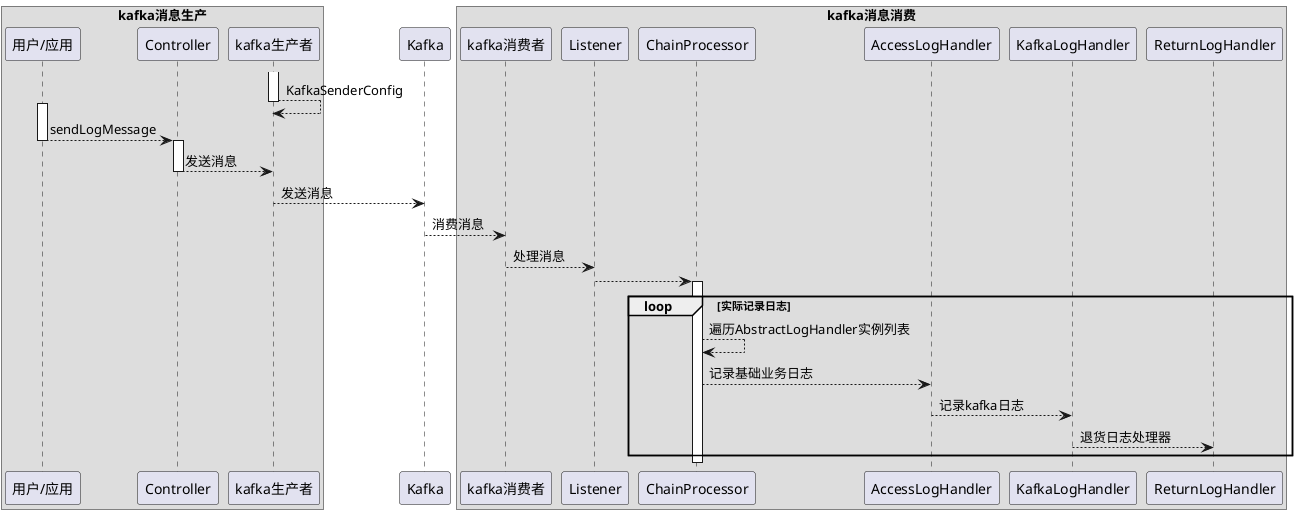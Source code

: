 @startuml
box kafka消息生产

participant "用户/应用" as UserOrSystem
participant Controller as KafkaMessageSendController
participant "kafka生产者" as Producer

activate Producer
Producer --> Producer: KafkaSenderConfig
deactivate Producer


activate UserOrSystem
UserOrSystem --> KafkaMessageSendController: sendLogMessage
deactivate UserOrSystem


activate KafkaMessageSendController
KafkaMessageSendController --> Producer: 发送消息
deactivate KafkaMessageSendController

end box


participant "Kafka" as Kafka

Producer --> Kafka: 发送消息


box kafka消息消费
participant "kafka消费者" as Consumer
participant Listener as KafkaLogMessageListener

Kafka --> Consumer: 消费消息
Consumer --> KafkaLogMessageListener: 处理消息

participant ChainProcessor as LogHandlerChainProcessor

KafkaLogMessageListener --> LogHandlerChainProcessor:

activate LogHandlerChainProcessor

loop 实际记录日志
LogHandlerChainProcessor --> LogHandlerChainProcessor: 遍历AbstractLogHandler实例列表
LogHandlerChainProcessor --> AccessLogHandler: 记录基础业务日志
AccessLogHandler --> KafkaLogHandler: 记录kafka日志
KafkaLogHandler --> ReturnLogHandler: 退货日志处理器
end loop

deactivate LogHandlerChainProcessor

end box
@enduml
